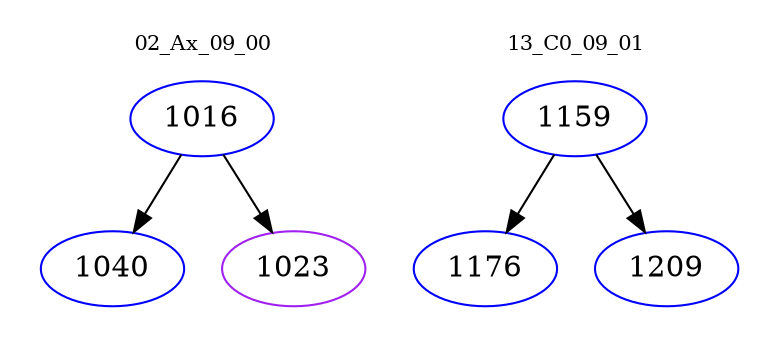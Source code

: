 digraph{
subgraph cluster_0 {
color = white
label = "02_Ax_09_00";
fontsize=10;
T0_1016 [label="1016", color="blue"]
T0_1016 -> T0_1040 [color="black"]
T0_1040 [label="1040", color="blue"]
T0_1016 -> T0_1023 [color="black"]
T0_1023 [label="1023", color="purple"]
}
subgraph cluster_1 {
color = white
label = "13_C0_09_01";
fontsize=10;
T1_1159 [label="1159", color="blue"]
T1_1159 -> T1_1176 [color="black"]
T1_1176 [label="1176", color="blue"]
T1_1159 -> T1_1209 [color="black"]
T1_1209 [label="1209", color="blue"]
}
}

